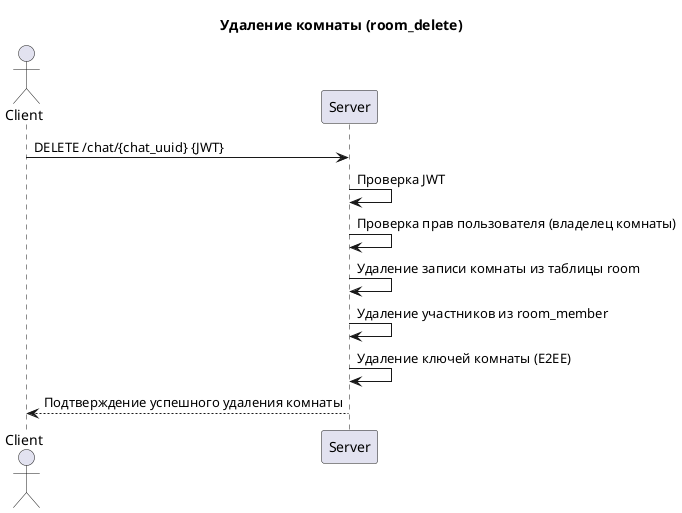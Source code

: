 @startuml
title Удаление комнаты (room_delete)

actor Client
participant Server

Client -> Server: DELETE /chat/{chat_uuid} {JWT}

Server -> Server: Проверка JWT
Server -> Server: Проверка прав пользователя (владелец комнаты)
Server -> Server: Удаление записи комнаты из таблицы room
Server -> Server: Удаление участников из room_member
Server -> Server: Удаление ключей комнаты (E2EE)

Server --> Client: Подтверждение успешного удаления комнаты
@enduml
